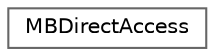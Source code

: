 digraph "Graphical Class Hierarchy"
{
 // LATEX_PDF_SIZE
  bgcolor="transparent";
  edge [fontname=Helvetica,fontsize=10,labelfontname=Helvetica,labelfontsize=10];
  node [fontname=Helvetica,fontsize=10,shape=box,height=0.2,width=0.4];
  rankdir="LR";
  Node0 [id="Node000000",label="MBDirectAccess",height=0.2,width=0.4,color="grey40", fillcolor="white", style="filled",URL="$classMBDirectAccess.html",tooltip=" "];
}
